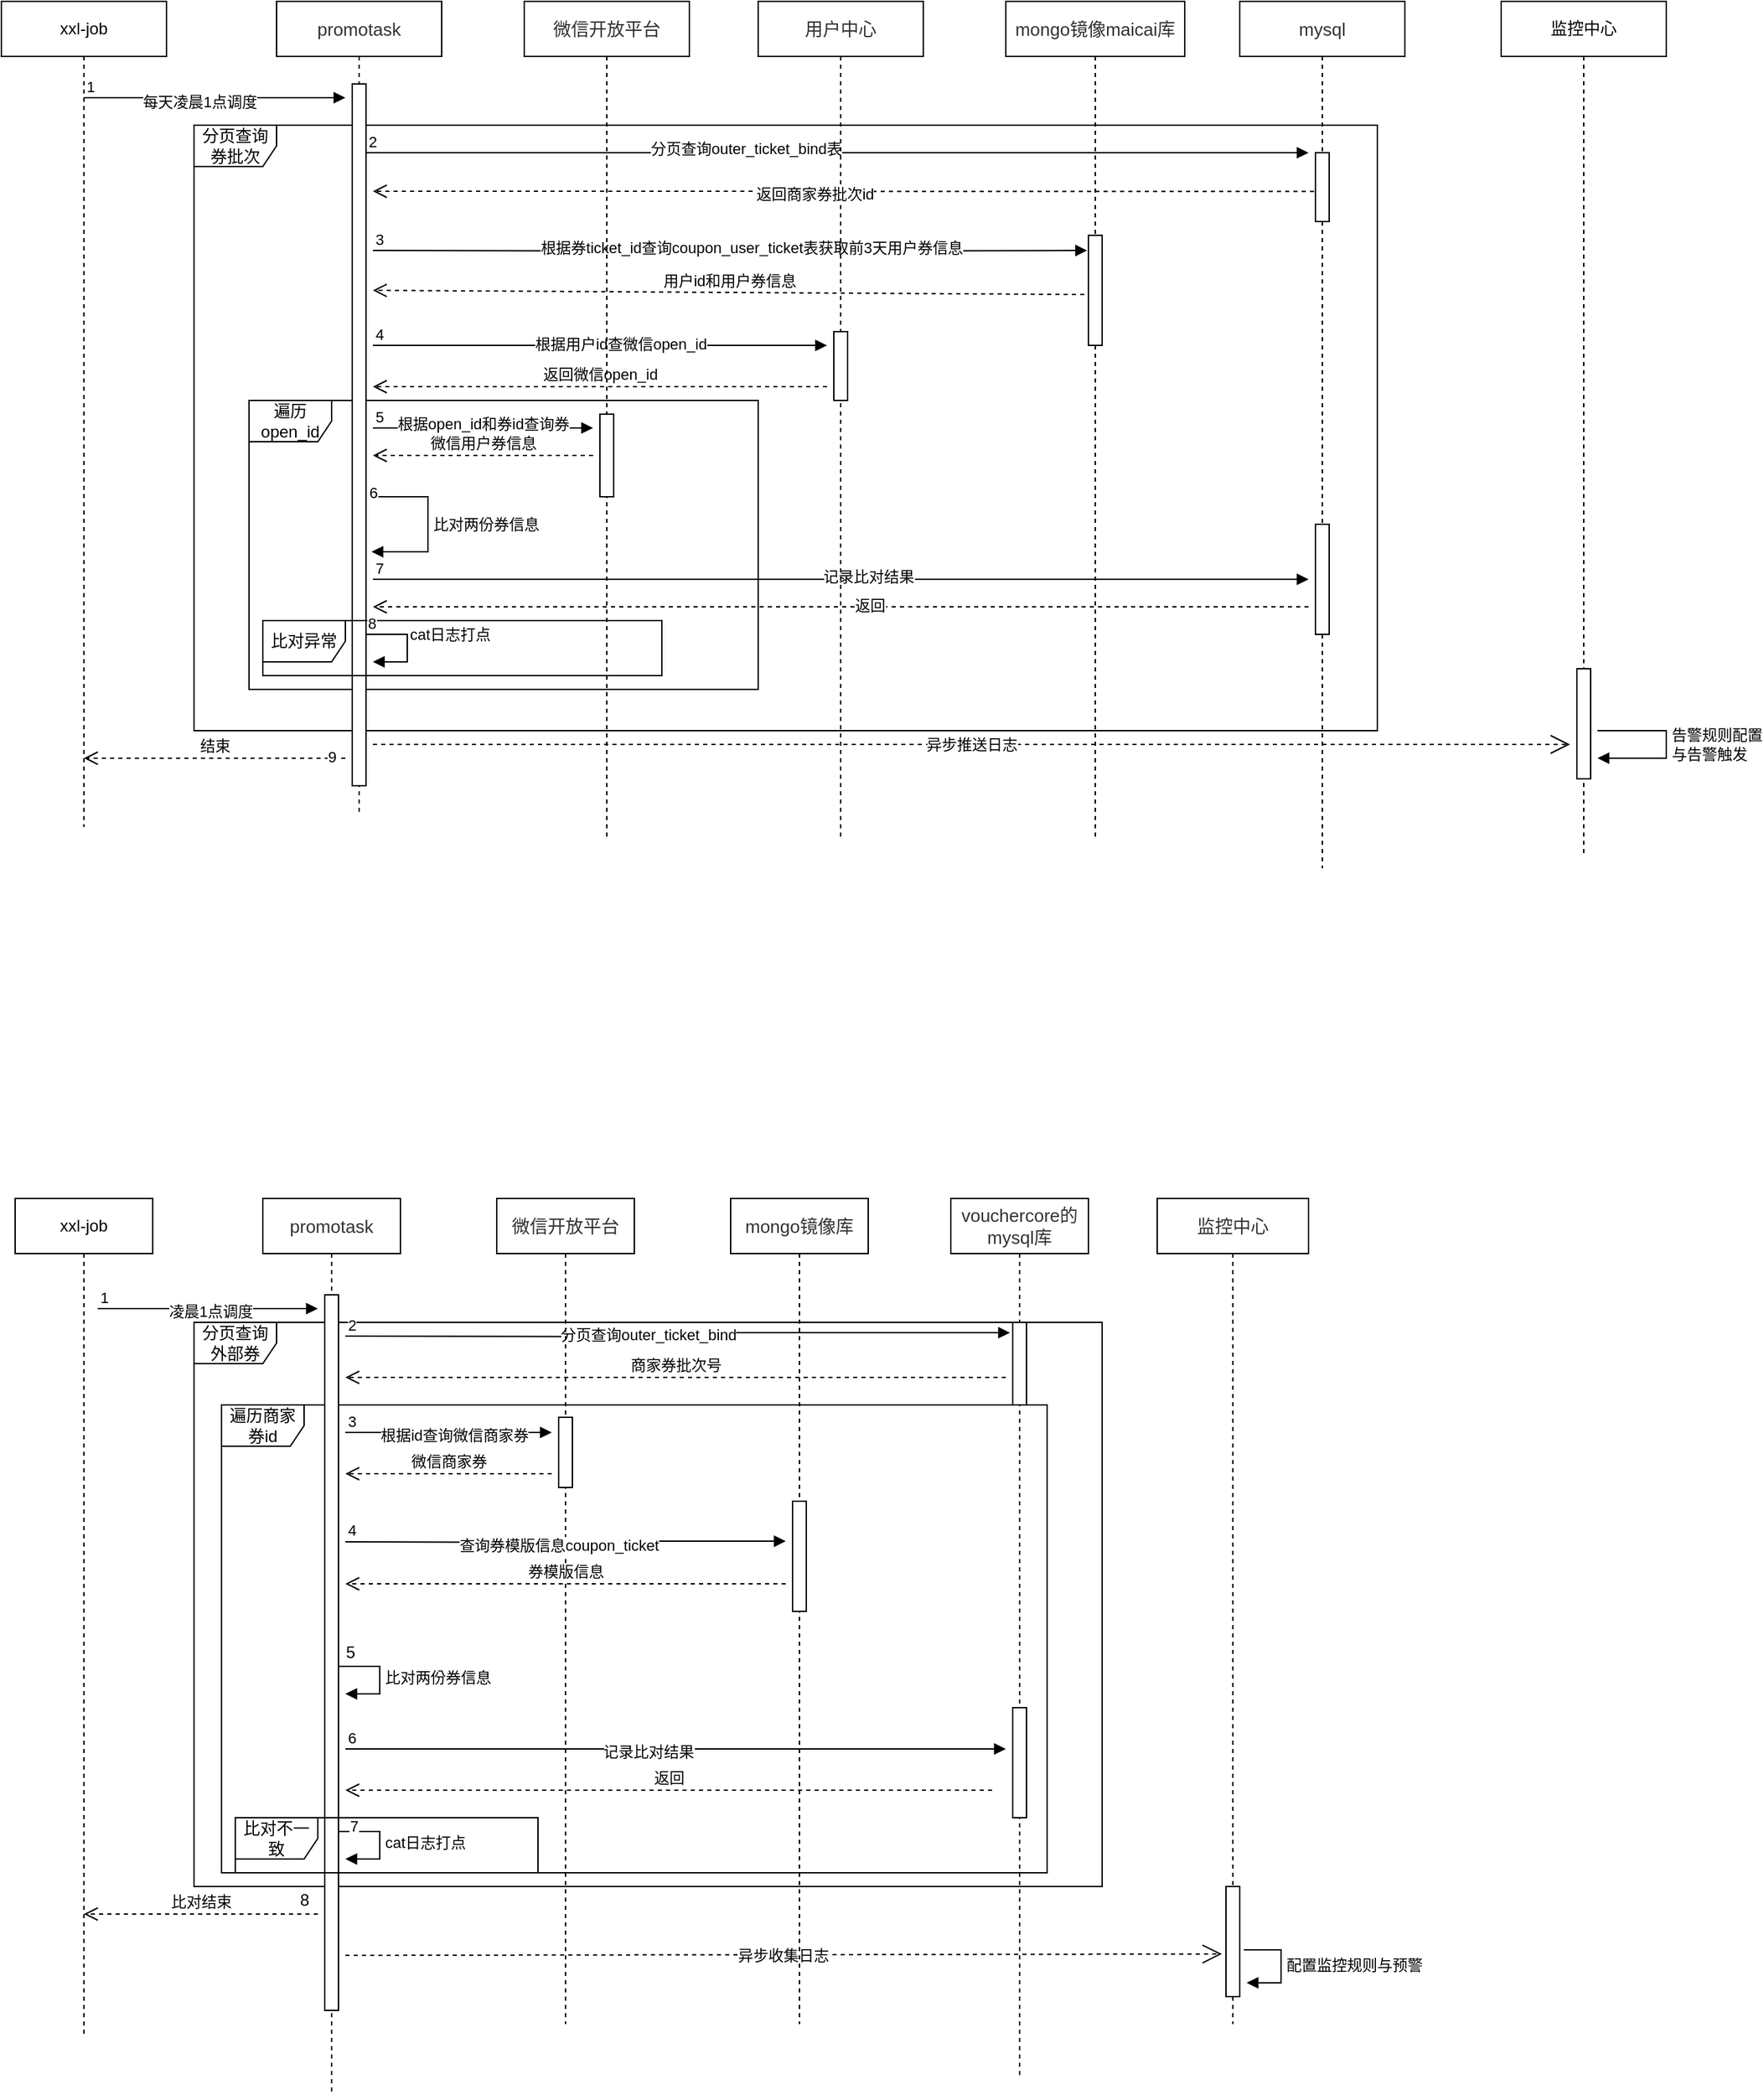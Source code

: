 <mxfile version="14.9.6" type="github"><diagram id="Lko1mJjZazZBHu9Fduh9" name="Page-1"><mxGraphModel dx="1129" dy="479" grid="1" gridSize="10" guides="1" tooltips="1" connect="1" arrows="1" fold="1" page="1" pageScale="1" pageWidth="827" pageHeight="1169" math="0" shadow="0"><root><mxCell id="0"/><mxCell id="1" parent="0"/><mxCell id="Q3sBBswvDzIRWrq1OGgR-147" value="分页查询外部券" style="shape=umlFrame;whiteSpace=wrap;html=1;" vertex="1" parent="1"><mxGeometry x="160" y="1020" width="660" height="410" as="geometry"/></mxCell><mxCell id="Q3sBBswvDzIRWrq1OGgR-148" value="遍历商家券id" style="shape=umlFrame;whiteSpace=wrap;html=1;" vertex="1" parent="1"><mxGeometry x="180" y="1080" width="600" height="340" as="geometry"/></mxCell><mxCell id="Q3sBBswvDzIRWrq1OGgR-82" value="分页查询券批次" style="shape=umlFrame;whiteSpace=wrap;html=1;" vertex="1" parent="1"><mxGeometry x="160" y="150" width="860" height="440" as="geometry"/></mxCell><mxCell id="Q3sBBswvDzIRWrq1OGgR-76" value="遍历open_id" style="shape=umlFrame;whiteSpace=wrap;html=1;" vertex="1" parent="1"><mxGeometry x="200" y="350" width="370" height="210" as="geometry"/></mxCell><mxCell id="Q3sBBswvDzIRWrq1OGgR-21" value="xxl-job" style="shape=umlLifeline;perimeter=lifelinePerimeter;whiteSpace=wrap;html=1;container=1;collapsible=0;recursiveResize=0;outlineConnect=0;" vertex="1" parent="1"><mxGeometry x="20" y="60" width="120" height="600" as="geometry"/></mxCell><mxCell id="Q3sBBswvDzIRWrq1OGgR-22" value="&lt;font color=&quot;#323232&quot;&gt;&lt;span style=&quot;font-size: 13px ; background-color: rgba(255 , 255 , 255 , 0.01)&quot;&gt;promotask&lt;/span&gt;&lt;/font&gt;" style="shape=umlLifeline;perimeter=lifelinePerimeter;whiteSpace=wrap;html=1;container=1;collapsible=0;recursiveResize=0;outlineConnect=0;" vertex="1" parent="1"><mxGeometry x="220" y="60" width="120" height="590" as="geometry"/></mxCell><mxCell id="Q3sBBswvDzIRWrq1OGgR-30" value="" style="html=1;points=[];perimeter=orthogonalPerimeter;" vertex="1" parent="Q3sBBswvDzIRWrq1OGgR-22"><mxGeometry x="55" y="60" width="10" height="510" as="geometry"/></mxCell><mxCell id="Q3sBBswvDzIRWrq1OGgR-35" value="" style="endArrow=block;endFill=1;html=1;align=left;verticalAlign=top;" edge="1" parent="Q3sBBswvDzIRWrq1OGgR-22"><mxGeometry x="-1" relative="1" as="geometry"><mxPoint x="65" y="110" as="sourcePoint"/><mxPoint x="750" y="110" as="targetPoint"/></mxGeometry></mxCell><mxCell id="Q3sBBswvDzIRWrq1OGgR-36" value="2" style="edgeLabel;resizable=0;html=1;align=left;verticalAlign=bottom;" connectable="0" vertex="1" parent="Q3sBBswvDzIRWrq1OGgR-35"><mxGeometry x="-1" relative="1" as="geometry"/></mxCell><mxCell id="Q3sBBswvDzIRWrq1OGgR-37" value="&lt;span style=&quot;font-size: 11px&quot;&gt;分页查询outer_ticket_bind表&lt;/span&gt;" style="edgeLabel;html=1;align=center;verticalAlign=middle;resizable=0;points=[];" vertex="1" connectable="0" parent="Q3sBBswvDzIRWrq1OGgR-35"><mxGeometry x="-0.194" y="3" relative="1" as="geometry"><mxPoint as="offset"/></mxGeometry></mxCell><mxCell id="Q3sBBswvDzIRWrq1OGgR-43" value="" style="endArrow=block;endFill=1;html=1;edgeStyle=orthogonalEdgeStyle;align=left;verticalAlign=top;entryX=-0.1;entryY=0.138;entryDx=0;entryDy=0;entryPerimeter=0;" edge="1" parent="Q3sBBswvDzIRWrq1OGgR-22" target="Q3sBBswvDzIRWrq1OGgR-41"><mxGeometry x="-1" relative="1" as="geometry"><mxPoint x="70" y="181" as="sourcePoint"/><mxPoint x="230" y="180" as="targetPoint"/></mxGeometry></mxCell><mxCell id="Q3sBBswvDzIRWrq1OGgR-44" value="3" style="edgeLabel;resizable=0;html=1;align=left;verticalAlign=bottom;" connectable="0" vertex="1" parent="Q3sBBswvDzIRWrq1OGgR-43"><mxGeometry x="-1" relative="1" as="geometry"/></mxCell><mxCell id="Q3sBBswvDzIRWrq1OGgR-45" value="根据券ticket_id查询coupon_user_ticket表获取前3天用户券信息" style="edgeLabel;html=1;align=center;verticalAlign=middle;resizable=0;points=[];" vertex="1" connectable="0" parent="Q3sBBswvDzIRWrq1OGgR-43"><mxGeometry x="0.06" y="2" relative="1" as="geometry"><mxPoint as="offset"/></mxGeometry></mxCell><mxCell id="Q3sBBswvDzIRWrq1OGgR-46" value="用户id和用户券信息" style="html=1;verticalAlign=bottom;endArrow=open;dashed=1;endSize=8;exitX=-0.3;exitY=0.538;exitDx=0;exitDy=0;exitPerimeter=0;" edge="1" parent="Q3sBBswvDzIRWrq1OGgR-22" source="Q3sBBswvDzIRWrq1OGgR-41"><mxGeometry relative="1" as="geometry"><mxPoint x="580" y="210" as="sourcePoint"/><mxPoint x="70" y="210" as="targetPoint"/></mxGeometry></mxCell><mxCell id="Q3sBBswvDzIRWrq1OGgR-48" value="" style="endArrow=block;endFill=1;html=1;edgeStyle=orthogonalEdgeStyle;align=left;verticalAlign=top;" edge="1" parent="Q3sBBswvDzIRWrq1OGgR-22"><mxGeometry x="-1" relative="1" as="geometry"><mxPoint x="70" y="250" as="sourcePoint"/><mxPoint x="400" y="250" as="targetPoint"/></mxGeometry></mxCell><mxCell id="Q3sBBswvDzIRWrq1OGgR-49" value="4" style="edgeLabel;resizable=0;html=1;align=left;verticalAlign=bottom;" connectable="0" vertex="1" parent="Q3sBBswvDzIRWrq1OGgR-48"><mxGeometry x="-1" relative="1" as="geometry"/></mxCell><mxCell id="Q3sBBswvDzIRWrq1OGgR-50" value="根据用户id查微信open_id" style="edgeLabel;html=1;align=center;verticalAlign=middle;resizable=0;points=[];" vertex="1" connectable="0" parent="Q3sBBswvDzIRWrq1OGgR-48"><mxGeometry x="0.091" y="1" relative="1" as="geometry"><mxPoint as="offset"/></mxGeometry></mxCell><mxCell id="Q3sBBswvDzIRWrq1OGgR-51" value="返回微信open_id" style="html=1;verticalAlign=bottom;endArrow=open;dashed=1;endSize=8;" edge="1" parent="Q3sBBswvDzIRWrq1OGgR-22"><mxGeometry relative="1" as="geometry"><mxPoint x="400" y="280" as="sourcePoint"/><mxPoint x="70" y="280" as="targetPoint"/></mxGeometry></mxCell><mxCell id="Q3sBBswvDzIRWrq1OGgR-54" value="" style="endArrow=block;endFill=1;html=1;edgeStyle=orthogonalEdgeStyle;align=left;verticalAlign=top;" edge="1" parent="Q3sBBswvDzIRWrq1OGgR-22"><mxGeometry x="-1" relative="1" as="geometry"><mxPoint x="70" y="310" as="sourcePoint"/><mxPoint x="230" y="310" as="targetPoint"/></mxGeometry></mxCell><mxCell id="Q3sBBswvDzIRWrq1OGgR-55" value="5" style="edgeLabel;resizable=0;html=1;align=left;verticalAlign=bottom;" connectable="0" vertex="1" parent="Q3sBBswvDzIRWrq1OGgR-54"><mxGeometry x="-1" relative="1" as="geometry"/></mxCell><mxCell id="Q3sBBswvDzIRWrq1OGgR-56" value="根据open_id和券id查询券" style="edgeLabel;html=1;align=center;verticalAlign=middle;resizable=0;points=[];" vertex="1" connectable="0" parent="Q3sBBswvDzIRWrq1OGgR-54"><mxGeometry y="3" relative="1" as="geometry"><mxPoint as="offset"/></mxGeometry></mxCell><mxCell id="Q3sBBswvDzIRWrq1OGgR-57" value="微信用户券信息" style="html=1;verticalAlign=bottom;endArrow=open;dashed=1;endSize=8;" edge="1" parent="Q3sBBswvDzIRWrq1OGgR-22"><mxGeometry relative="1" as="geometry"><mxPoint x="230" y="330" as="sourcePoint"/><mxPoint x="70" y="330" as="targetPoint"/></mxGeometry></mxCell><mxCell id="Q3sBBswvDzIRWrq1OGgR-154" value="" style="endArrow=block;endFill=1;html=1;edgeStyle=orthogonalEdgeStyle;align=left;verticalAlign=top;" edge="1" parent="Q3sBBswvDzIRWrq1OGgR-22"><mxGeometry x="-1" relative="1" as="geometry"><mxPoint x="70" y="420" as="sourcePoint"/><mxPoint x="750" y="420" as="targetPoint"/></mxGeometry></mxCell><mxCell id="Q3sBBswvDzIRWrq1OGgR-155" value="7" style="edgeLabel;resizable=0;html=1;align=left;verticalAlign=bottom;" connectable="0" vertex="1" parent="Q3sBBswvDzIRWrq1OGgR-154"><mxGeometry x="-1" relative="1" as="geometry"/></mxCell><mxCell id="Q3sBBswvDzIRWrq1OGgR-156" value="记录比对结果" style="edgeLabel;html=1;align=center;verticalAlign=middle;resizable=0;points=[];" vertex="1" connectable="0" parent="Q3sBBswvDzIRWrq1OGgR-154"><mxGeometry x="0.059" y="2" relative="1" as="geometry"><mxPoint as="offset"/></mxGeometry></mxCell><mxCell id="Q3sBBswvDzIRWrq1OGgR-157" value="" style="html=1;verticalAlign=bottom;endArrow=open;dashed=1;endSize=8;" edge="1" parent="Q3sBBswvDzIRWrq1OGgR-22"><mxGeometry x="0.25" y="-10" relative="1" as="geometry"><mxPoint x="750" y="440" as="sourcePoint"/><mxPoint x="70" y="440" as="targetPoint"/><mxPoint as="offset"/></mxGeometry></mxCell><mxCell id="Q3sBBswvDzIRWrq1OGgR-158" value="返回" style="edgeLabel;html=1;align=center;verticalAlign=middle;resizable=0;points=[];" vertex="1" connectable="0" parent="Q3sBBswvDzIRWrq1OGgR-157"><mxGeometry x="-0.062" y="-1" relative="1" as="geometry"><mxPoint as="offset"/></mxGeometry></mxCell><mxCell id="Q3sBBswvDzIRWrq1OGgR-23" value="&lt;span style=&quot;color: rgb(50 , 50 , 50) ; font-size: 13px ; background-color: rgba(255 , 255 , 255 , 0.01)&quot;&gt;用户中心&lt;/span&gt;" style="shape=umlLifeline;perimeter=lifelinePerimeter;whiteSpace=wrap;html=1;container=1;collapsible=0;recursiveResize=0;outlineConnect=0;" vertex="1" parent="1"><mxGeometry x="570" y="60" width="120" height="610" as="geometry"/></mxCell><mxCell id="Q3sBBswvDzIRWrq1OGgR-47" value="" style="html=1;points=[];perimeter=orthogonalPerimeter;" vertex="1" parent="Q3sBBswvDzIRWrq1OGgR-23"><mxGeometry x="55" y="240" width="10" height="50" as="geometry"/></mxCell><mxCell id="Q3sBBswvDzIRWrq1OGgR-26" value="&lt;span style=&quot;color: rgb(50 , 50 , 50) ; font-size: 13px ; background-color: rgba(255 , 255 , 255 , 0.01)&quot;&gt;微信开放平台&lt;/span&gt;" style="shape=umlLifeline;perimeter=lifelinePerimeter;whiteSpace=wrap;html=1;container=1;collapsible=0;recursiveResize=0;outlineConnect=0;" vertex="1" parent="1"><mxGeometry x="400" y="60" width="120" height="610" as="geometry"/></mxCell><mxCell id="Q3sBBswvDzIRWrq1OGgR-52" value="" style="html=1;points=[];perimeter=orthogonalPerimeter;" vertex="1" parent="Q3sBBswvDzIRWrq1OGgR-26"><mxGeometry x="55" y="300" width="10" height="60" as="geometry"/></mxCell><mxCell id="Q3sBBswvDzIRWrq1OGgR-27" value="&lt;span style=&quot;color: rgb(50 , 50 , 50) ; font-size: 13px ; background-color: rgba(255 , 255 , 255 , 0.01)&quot;&gt;mongo镜像maicai库&lt;/span&gt;" style="shape=umlLifeline;perimeter=lifelinePerimeter;whiteSpace=wrap;html=1;container=1;collapsible=0;recursiveResize=0;outlineConnect=0;" vertex="1" parent="1"><mxGeometry x="750" y="60" width="130" height="610" as="geometry"/></mxCell><mxCell id="Q3sBBswvDzIRWrq1OGgR-41" value="" style="html=1;points=[];perimeter=orthogonalPerimeter;" vertex="1" parent="Q3sBBswvDzIRWrq1OGgR-27"><mxGeometry x="60" y="170" width="10" height="80" as="geometry"/></mxCell><mxCell id="Q3sBBswvDzIRWrq1OGgR-28" value="&lt;span style=&quot;color: rgb(50 , 50 , 50) ; font-size: 13px ; background-color: rgba(255 , 255 , 255 , 0.01)&quot;&gt;mysql&lt;/span&gt;" style="shape=umlLifeline;perimeter=lifelinePerimeter;whiteSpace=wrap;html=1;container=1;collapsible=0;recursiveResize=0;outlineConnect=0;" vertex="1" parent="1"><mxGeometry x="920" y="60" width="120" height="630" as="geometry"/></mxCell><mxCell id="Q3sBBswvDzIRWrq1OGgR-31" value="" style="endArrow=block;endFill=1;html=1;align=left;verticalAlign=top;exitX=1.5;exitY=0.238;exitDx=0;exitDy=0;exitPerimeter=0;" edge="1" parent="1"><mxGeometry x="-1" relative="1" as="geometry"><mxPoint x="80" y="130.0" as="sourcePoint"/><mxPoint x="270" y="130" as="targetPoint"/></mxGeometry></mxCell><mxCell id="Q3sBBswvDzIRWrq1OGgR-32" value="1" style="edgeLabel;resizable=0;html=1;align=left;verticalAlign=bottom;" connectable="0" vertex="1" parent="Q3sBBswvDzIRWrq1OGgR-31"><mxGeometry x="-1" relative="1" as="geometry"/></mxCell><mxCell id="Q3sBBswvDzIRWrq1OGgR-33" value="每天凌晨1点调度" style="edgeLabel;html=1;align=center;verticalAlign=middle;resizable=0;points=[];" vertex="1" connectable="0" parent="Q3sBBswvDzIRWrq1OGgR-31"><mxGeometry x="-0.122" y="-3" relative="1" as="geometry"><mxPoint as="offset"/></mxGeometry></mxCell><mxCell id="Q3sBBswvDzIRWrq1OGgR-34" value="" style="html=1;points=[];perimeter=orthogonalPerimeter;" vertex="1" parent="1"><mxGeometry x="975" y="170" width="10" height="50" as="geometry"/></mxCell><mxCell id="Q3sBBswvDzIRWrq1OGgR-39" value="" style="html=1;verticalAlign=bottom;endArrow=open;dashed=1;endSize=8;exitX=-0.1;exitY=0.563;exitDx=0;exitDy=0;exitPerimeter=0;" edge="1" parent="1" source="Q3sBBswvDzIRWrq1OGgR-34"><mxGeometry relative="1" as="geometry"><mxPoint x="960" y="210" as="sourcePoint"/><mxPoint x="290" y="198" as="targetPoint"/></mxGeometry></mxCell><mxCell id="Q3sBBswvDzIRWrq1OGgR-40" value="&lt;span style=&quot;font-size: 11px&quot;&gt;返回商家券批次id&lt;/span&gt;" style="edgeLabel;html=1;align=center;verticalAlign=middle;resizable=0;points=[];" vertex="1" connectable="0" parent="Q3sBBswvDzIRWrq1OGgR-39"><mxGeometry x="0.063" y="2" relative="1" as="geometry"><mxPoint as="offset"/></mxGeometry></mxCell><mxCell id="Q3sBBswvDzIRWrq1OGgR-60" value="比对两份券信息" style="edgeStyle=orthogonalEdgeStyle;html=1;align=left;spacingLeft=2;endArrow=block;rounded=0;" edge="1" parent="1"><mxGeometry relative="1" as="geometry"><mxPoint x="289" y="420" as="sourcePoint"/><Array as="points"><mxPoint x="289" y="420"/><mxPoint x="330" y="420"/><mxPoint x="330" y="460"/></Array><mxPoint x="289" y="460" as="targetPoint"/></mxGeometry></mxCell><mxCell id="Q3sBBswvDzIRWrq1OGgR-73" value="6" style="edgeLabel;html=1;align=center;verticalAlign=middle;resizable=0;points=[];" vertex="1" connectable="0" parent="Q3sBBswvDzIRWrq1OGgR-60"><mxGeometry x="-0.984" y="3" relative="1" as="geometry"><mxPoint as="offset"/></mxGeometry></mxCell><mxCell id="Q3sBBswvDzIRWrq1OGgR-83" value="结束" style="html=1;verticalAlign=bottom;endArrow=open;dashed=1;endSize=8;" edge="1" parent="1" target="Q3sBBswvDzIRWrq1OGgR-21"><mxGeometry relative="1" as="geometry"><mxPoint x="270" y="610" as="sourcePoint"/><mxPoint x="90" y="570" as="targetPoint"/></mxGeometry></mxCell><mxCell id="Q3sBBswvDzIRWrq1OGgR-88" value="9" style="edgeLabel;html=1;align=center;verticalAlign=middle;resizable=0;points=[];" vertex="1" connectable="0" parent="Q3sBBswvDzIRWrq1OGgR-83"><mxGeometry x="-0.889" y="-1" relative="1" as="geometry"><mxPoint as="offset"/></mxGeometry></mxCell><mxCell id="Q3sBBswvDzIRWrq1OGgR-89" value="比对异常" style="shape=umlFrame;whiteSpace=wrap;html=1;" vertex="1" parent="1"><mxGeometry x="210" y="510" width="290" height="40" as="geometry"/></mxCell><mxCell id="Q3sBBswvDzIRWrq1OGgR-95" value="cat日志打点" style="edgeStyle=orthogonalEdgeStyle;html=1;align=left;spacingLeft=2;endArrow=block;rounded=0;entryX=1;entryY=0;" edge="1" parent="1"><mxGeometry relative="1" as="geometry"><mxPoint x="285" y="500" as="sourcePoint"/><Array as="points"><mxPoint x="315" y="520"/></Array><mxPoint x="290" y="540" as="targetPoint"/></mxGeometry></mxCell><mxCell id="Q3sBBswvDzIRWrq1OGgR-159" value="8" style="edgeLabel;html=1;align=center;verticalAlign=middle;resizable=0;points=[];" vertex="1" connectable="0" parent="Q3sBBswvDzIRWrq1OGgR-95"><mxGeometry x="-0.747" y="4" relative="1" as="geometry"><mxPoint as="offset"/></mxGeometry></mxCell><mxCell id="Q3sBBswvDzIRWrq1OGgR-96" value="监控中心" style="shape=umlLifeline;perimeter=lifelinePerimeter;whiteSpace=wrap;html=1;container=1;collapsible=0;recursiveResize=0;outlineConnect=0;" vertex="1" parent="1"><mxGeometry x="1110" y="60" width="120" height="620" as="geometry"/></mxCell><mxCell id="Q3sBBswvDzIRWrq1OGgR-98" value="" style="html=1;points=[];perimeter=orthogonalPerimeter;" vertex="1" parent="Q3sBBswvDzIRWrq1OGgR-96"><mxGeometry x="55" y="485" width="10" height="80" as="geometry"/></mxCell><mxCell id="Q3sBBswvDzIRWrq1OGgR-100" value="告警规则配置&lt;br&gt;与告警触发" style="edgeStyle=orthogonalEdgeStyle;html=1;align=left;spacingLeft=2;endArrow=block;rounded=0;" edge="1" parent="Q3sBBswvDzIRWrq1OGgR-96"><mxGeometry relative="1" as="geometry"><mxPoint x="70" y="530" as="sourcePoint"/><Array as="points"><mxPoint x="120" y="530"/><mxPoint x="120" y="550"/></Array><mxPoint x="70" y="550" as="targetPoint"/></mxGeometry></mxCell><mxCell id="Q3sBBswvDzIRWrq1OGgR-101" value="xxl-job" style="shape=umlLifeline;perimeter=lifelinePerimeter;whiteSpace=wrap;html=1;container=1;collapsible=0;recursiveResize=0;outlineConnect=0;" vertex="1" parent="1"><mxGeometry x="30" y="930" width="100" height="610" as="geometry"/></mxCell><mxCell id="Q3sBBswvDzIRWrq1OGgR-112" value="" style="endArrow=block;endFill=1;html=1;edgeStyle=orthogonalEdgeStyle;align=left;verticalAlign=top;" edge="1" parent="Q3sBBswvDzIRWrq1OGgR-101"><mxGeometry x="-1" relative="1" as="geometry"><mxPoint x="60" y="80" as="sourcePoint"/><mxPoint x="220" y="80" as="targetPoint"/></mxGeometry></mxCell><mxCell id="Q3sBBswvDzIRWrq1OGgR-113" value="1" style="edgeLabel;resizable=0;html=1;align=left;verticalAlign=bottom;" connectable="0" vertex="1" parent="Q3sBBswvDzIRWrq1OGgR-112"><mxGeometry x="-1" relative="1" as="geometry"/></mxCell><mxCell id="Q3sBBswvDzIRWrq1OGgR-114" value="凌晨1点调度" style="edgeLabel;html=1;align=center;verticalAlign=middle;resizable=0;points=[];" vertex="1" connectable="0" parent="Q3sBBswvDzIRWrq1OGgR-112"><mxGeometry x="0.025" y="-2" relative="1" as="geometry"><mxPoint as="offset"/></mxGeometry></mxCell><mxCell id="Q3sBBswvDzIRWrq1OGgR-102" value="&lt;span style=&quot;color: rgb(50 , 50 , 50) ; font-size: 13px ; background-color: rgba(255 , 255 , 255 , 0.01)&quot;&gt;promotask&lt;/span&gt;" style="shape=umlLifeline;perimeter=lifelinePerimeter;whiteSpace=wrap;html=1;container=1;collapsible=0;recursiveResize=0;outlineConnect=0;" vertex="1" parent="1"><mxGeometry x="210" y="930" width="100" height="650" as="geometry"/></mxCell><mxCell id="Q3sBBswvDzIRWrq1OGgR-115" value="" style="html=1;points=[];perimeter=orthogonalPerimeter;" vertex="1" parent="Q3sBBswvDzIRWrq1OGgR-102"><mxGeometry x="45" y="70" width="10" height="520" as="geometry"/></mxCell><mxCell id="Q3sBBswvDzIRWrq1OGgR-117" value="" style="endArrow=block;endFill=1;html=1;edgeStyle=orthogonalEdgeStyle;align=left;verticalAlign=top;entryX=-0.2;entryY=0.125;entryDx=0;entryDy=0;entryPerimeter=0;" edge="1" parent="Q3sBBswvDzIRWrq1OGgR-102" target="Q3sBBswvDzIRWrq1OGgR-116"><mxGeometry x="-1" relative="1" as="geometry"><mxPoint x="60" y="100" as="sourcePoint"/><mxPoint x="220" y="100" as="targetPoint"/></mxGeometry></mxCell><mxCell id="Q3sBBswvDzIRWrq1OGgR-118" value="2" style="edgeLabel;resizable=0;html=1;align=left;verticalAlign=bottom;" connectable="0" vertex="1" parent="Q3sBBswvDzIRWrq1OGgR-117"><mxGeometry x="-1" relative="1" as="geometry"/></mxCell><mxCell id="Q3sBBswvDzIRWrq1OGgR-120" value="分页查询outer_ticket_bind" style="edgeLabel;html=1;align=center;verticalAlign=middle;resizable=0;points=[];" vertex="1" connectable="0" parent="Q3sBBswvDzIRWrq1OGgR-117"><mxGeometry x="-0.096" y="2" relative="1" as="geometry"><mxPoint as="offset"/></mxGeometry></mxCell><mxCell id="Q3sBBswvDzIRWrq1OGgR-134" value="比对两份券信息" style="edgeStyle=orthogonalEdgeStyle;html=1;align=left;spacingLeft=2;endArrow=block;rounded=0;entryX=1;entryY=0;" edge="1" parent="Q3sBBswvDzIRWrq1OGgR-102"><mxGeometry relative="1" as="geometry"><mxPoint x="55" y="340" as="sourcePoint"/><Array as="points"><mxPoint x="85" y="340"/></Array><mxPoint x="60" y="360" as="targetPoint"/></mxGeometry></mxCell><mxCell id="Q3sBBswvDzIRWrq1OGgR-136" value="" style="endArrow=block;endFill=1;html=1;edgeStyle=orthogonalEdgeStyle;align=left;verticalAlign=top;" edge="1" parent="Q3sBBswvDzIRWrq1OGgR-102"><mxGeometry x="-1" relative="1" as="geometry"><mxPoint x="60" y="400" as="sourcePoint"/><mxPoint x="540" y="400" as="targetPoint"/></mxGeometry></mxCell><mxCell id="Q3sBBswvDzIRWrq1OGgR-137" value="6" style="edgeLabel;resizable=0;html=1;align=left;verticalAlign=bottom;" connectable="0" vertex="1" parent="Q3sBBswvDzIRWrq1OGgR-136"><mxGeometry x="-1" relative="1" as="geometry"/></mxCell><mxCell id="Q3sBBswvDzIRWrq1OGgR-138" value="记录比对结果" style="edgeLabel;html=1;align=center;verticalAlign=middle;resizable=0;points=[];" vertex="1" connectable="0" parent="Q3sBBswvDzIRWrq1OGgR-136"><mxGeometry x="-0.083" y="-2" relative="1" as="geometry"><mxPoint as="offset"/></mxGeometry></mxCell><mxCell id="Q3sBBswvDzIRWrq1OGgR-139" value="返回" style="html=1;verticalAlign=bottom;endArrow=open;dashed=1;endSize=8;" edge="1" parent="Q3sBBswvDzIRWrq1OGgR-102"><mxGeometry relative="1" as="geometry"><mxPoint x="530" y="430" as="sourcePoint"/><mxPoint x="60" y="430" as="targetPoint"/></mxGeometry></mxCell><mxCell id="Q3sBBswvDzIRWrq1OGgR-141" value="cat日志打点" style="edgeStyle=orthogonalEdgeStyle;html=1;align=left;spacingLeft=2;endArrow=block;rounded=0;entryX=1;entryY=0;" edge="1" parent="Q3sBBswvDzIRWrq1OGgR-102"><mxGeometry relative="1" as="geometry"><mxPoint x="55" y="460" as="sourcePoint"/><Array as="points"><mxPoint x="85" y="460"/></Array><mxPoint x="60" y="480" as="targetPoint"/></mxGeometry></mxCell><mxCell id="Q3sBBswvDzIRWrq1OGgR-151" value="7" style="edgeLabel;html=1;align=center;verticalAlign=middle;resizable=0;points=[];" vertex="1" connectable="0" parent="Q3sBBswvDzIRWrq1OGgR-141"><mxGeometry x="-0.707" y="4" relative="1" as="geometry"><mxPoint as="offset"/></mxGeometry></mxCell><mxCell id="Q3sBBswvDzIRWrq1OGgR-162" value="异步收集日志" style="endArrow=open;endSize=12;dashed=1;html=1;entryX=-0.3;entryY=0.613;entryDx=0;entryDy=0;entryPerimeter=0;" edge="1" parent="Q3sBBswvDzIRWrq1OGgR-102" target="Q3sBBswvDzIRWrq1OGgR-142"><mxGeometry width="160" relative="1" as="geometry"><mxPoint x="60" y="550" as="sourcePoint"/><mxPoint x="690" y="550" as="targetPoint"/></mxGeometry></mxCell><mxCell id="Q3sBBswvDzIRWrq1OGgR-105" value="&lt;font color=&quot;#323232&quot;&gt;&lt;span style=&quot;font-size: 13px ; background-color: rgba(255 , 255 , 255 , 0.01)&quot;&gt;微信开放平台&lt;/span&gt;&lt;/font&gt;" style="shape=umlLifeline;perimeter=lifelinePerimeter;whiteSpace=wrap;html=1;container=1;collapsible=0;recursiveResize=0;outlineConnect=0;" vertex="1" parent="1"><mxGeometry x="380" y="930" width="100" height="600" as="geometry"/></mxCell><mxCell id="Q3sBBswvDzIRWrq1OGgR-122" value="" style="html=1;points=[];perimeter=orthogonalPerimeter;" vertex="1" parent="Q3sBBswvDzIRWrq1OGgR-105"><mxGeometry x="45" y="159" width="10" height="51" as="geometry"/></mxCell><mxCell id="Q3sBBswvDzIRWrq1OGgR-108" value="&lt;font color=&quot;#323232&quot;&gt;&lt;span style=&quot;font-size: 13px ; background-color: rgba(255 , 255 , 255 , 0.01)&quot;&gt;mongo镜像库&lt;/span&gt;&lt;/font&gt;" style="shape=umlLifeline;perimeter=lifelinePerimeter;whiteSpace=wrap;html=1;container=1;collapsible=0;recursiveResize=0;outlineConnect=0;" vertex="1" parent="1"><mxGeometry x="550" y="930" width="100" height="600" as="geometry"/></mxCell><mxCell id="Q3sBBswvDzIRWrq1OGgR-128" value="" style="html=1;points=[];perimeter=orthogonalPerimeter;" vertex="1" parent="Q3sBBswvDzIRWrq1OGgR-108"><mxGeometry x="45" y="220" width="10" height="80" as="geometry"/></mxCell><mxCell id="Q3sBBswvDzIRWrq1OGgR-109" value="&lt;font color=&quot;#323232&quot;&gt;&lt;span style=&quot;font-size: 13px ; background-color: rgba(255 , 255 , 255 , 0.01)&quot;&gt;vouchercore的mysql库&lt;/span&gt;&lt;/font&gt;" style="shape=umlLifeline;perimeter=lifelinePerimeter;whiteSpace=wrap;html=1;container=1;collapsible=0;recursiveResize=0;outlineConnect=0;" vertex="1" parent="1"><mxGeometry x="710" y="930" width="100" height="640" as="geometry"/></mxCell><mxCell id="Q3sBBswvDzIRWrq1OGgR-135" value="" style="html=1;points=[];perimeter=orthogonalPerimeter;" vertex="1" parent="Q3sBBswvDzIRWrq1OGgR-109"><mxGeometry x="45" y="370" width="10" height="80" as="geometry"/></mxCell><mxCell id="Q3sBBswvDzIRWrq1OGgR-110" value="&lt;font color=&quot;#323232&quot;&gt;&lt;span style=&quot;font-size: 13px ; background-color: rgba(255 , 255 , 255 , 0.01)&quot;&gt;监控中心&lt;/span&gt;&lt;/font&gt;" style="shape=umlLifeline;perimeter=lifelinePerimeter;whiteSpace=wrap;html=1;container=1;collapsible=0;recursiveResize=0;outlineConnect=0;" vertex="1" parent="1"><mxGeometry x="860" y="930" width="110" height="600" as="geometry"/></mxCell><mxCell id="Q3sBBswvDzIRWrq1OGgR-142" value="" style="html=1;points=[];perimeter=orthogonalPerimeter;" vertex="1" parent="Q3sBBswvDzIRWrq1OGgR-110"><mxGeometry x="50" y="500" width="10" height="80" as="geometry"/></mxCell><mxCell id="Q3sBBswvDzIRWrq1OGgR-145" value="配置监控规则与预警" style="edgeStyle=orthogonalEdgeStyle;html=1;align=left;spacingLeft=2;endArrow=block;rounded=0;exitX=1.3;exitY=0.575;exitDx=0;exitDy=0;exitPerimeter=0;" edge="1" parent="Q3sBBswvDzIRWrq1OGgR-110" source="Q3sBBswvDzIRWrq1OGgR-142"><mxGeometry relative="1" as="geometry"><mxPoint x="60" y="530" as="sourcePoint"/><Array as="points"><mxPoint x="90" y="546"/><mxPoint x="90" y="570"/></Array><mxPoint x="65" y="570" as="targetPoint"/></mxGeometry></mxCell><mxCell id="Q3sBBswvDzIRWrq1OGgR-116" value="" style="html=1;points=[];perimeter=orthogonalPerimeter;" vertex="1" parent="1"><mxGeometry x="755" y="1020" width="10" height="60" as="geometry"/></mxCell><mxCell id="Q3sBBswvDzIRWrq1OGgR-121" value="商家券批次号" style="html=1;verticalAlign=bottom;endArrow=open;dashed=1;endSize=8;" edge="1" parent="1"><mxGeometry relative="1" as="geometry"><mxPoint x="750" y="1060" as="sourcePoint"/><mxPoint x="270" y="1060" as="targetPoint"/><Array as="points"/></mxGeometry></mxCell><mxCell id="Q3sBBswvDzIRWrq1OGgR-123" value="" style="endArrow=block;endFill=1;html=1;edgeStyle=orthogonalEdgeStyle;align=left;verticalAlign=top;" edge="1" parent="1"><mxGeometry x="-1" relative="1" as="geometry"><mxPoint x="270" y="1100" as="sourcePoint"/><mxPoint x="420" y="1100" as="targetPoint"/><Array as="points"><mxPoint x="380" y="1100"/><mxPoint x="380" y="1100"/></Array></mxGeometry></mxCell><mxCell id="Q3sBBswvDzIRWrq1OGgR-124" value="3" style="edgeLabel;resizable=0;html=1;align=left;verticalAlign=bottom;" connectable="0" vertex="1" parent="Q3sBBswvDzIRWrq1OGgR-123"><mxGeometry x="-1" relative="1" as="geometry"/></mxCell><mxCell id="Q3sBBswvDzIRWrq1OGgR-125" value="根据id查询微信商家券" style="edgeLabel;html=1;align=center;verticalAlign=middle;resizable=0;points=[];" vertex="1" connectable="0" parent="Q3sBBswvDzIRWrq1OGgR-123"><mxGeometry x="0.067" y="-2" relative="1" as="geometry"><mxPoint x="-1" as="offset"/></mxGeometry></mxCell><mxCell id="Q3sBBswvDzIRWrq1OGgR-127" value="微信商家券" style="html=1;verticalAlign=bottom;endArrow=open;dashed=1;endSize=8;" edge="1" parent="1"><mxGeometry relative="1" as="geometry"><mxPoint x="420" y="1130" as="sourcePoint"/><mxPoint x="270" y="1130" as="targetPoint"/></mxGeometry></mxCell><mxCell id="Q3sBBswvDzIRWrq1OGgR-129" value="" style="endArrow=block;endFill=1;html=1;edgeStyle=orthogonalEdgeStyle;align=left;verticalAlign=top;entryX=-0.5;entryY=0.363;entryDx=0;entryDy=0;entryPerimeter=0;" edge="1" parent="1" target="Q3sBBswvDzIRWrq1OGgR-128"><mxGeometry x="-1" relative="1" as="geometry"><mxPoint x="270" y="1179.5" as="sourcePoint"/><mxPoint x="430" y="1179.5" as="targetPoint"/></mxGeometry></mxCell><mxCell id="Q3sBBswvDzIRWrq1OGgR-130" value="4" style="edgeLabel;resizable=0;html=1;align=left;verticalAlign=bottom;" connectable="0" vertex="1" parent="Q3sBBswvDzIRWrq1OGgR-129"><mxGeometry x="-1" relative="1" as="geometry"/></mxCell><mxCell id="Q3sBBswvDzIRWrq1OGgR-131" value="查询券模版信息coupon_ticket" style="edgeLabel;html=1;align=center;verticalAlign=middle;resizable=0;points=[];" vertex="1" connectable="0" parent="Q3sBBswvDzIRWrq1OGgR-129"><mxGeometry x="-0.033" y="-1" relative="1" as="geometry"><mxPoint y="1" as="offset"/></mxGeometry></mxCell><mxCell id="Q3sBBswvDzIRWrq1OGgR-132" value="券模版信息" style="html=1;verticalAlign=bottom;endArrow=open;dashed=1;endSize=8;" edge="1" parent="1"><mxGeometry relative="1" as="geometry"><mxPoint x="590" y="1210" as="sourcePoint"/><mxPoint x="270" y="1210" as="targetPoint"/></mxGeometry></mxCell><mxCell id="Q3sBBswvDzIRWrq1OGgR-146" value="&amp;nbsp; 5" style="text;html=1;align=center;verticalAlign=middle;resizable=0;points=[];autosize=1;strokeColor=none;" vertex="1" parent="1"><mxGeometry x="255" y="1250" width="30" height="20" as="geometry"/></mxCell><mxCell id="Q3sBBswvDzIRWrq1OGgR-150" value="比对结束" style="html=1;verticalAlign=bottom;endArrow=open;dashed=1;endSize=8;" edge="1" parent="1"><mxGeometry relative="1" as="geometry"><mxPoint x="250" y="1450" as="sourcePoint"/><mxPoint x="80" y="1450" as="targetPoint"/></mxGeometry></mxCell><mxCell id="Q3sBBswvDzIRWrq1OGgR-153" value="" style="html=1;points=[];perimeter=orthogonalPerimeter;" vertex="1" parent="1"><mxGeometry x="975" y="440" width="10" height="80" as="geometry"/></mxCell><mxCell id="Q3sBBswvDzIRWrq1OGgR-161" value="8" style="text;html=1;align=center;verticalAlign=middle;resizable=0;points=[];autosize=1;strokeColor=none;" vertex="1" parent="1"><mxGeometry x="230" y="1430" width="20" height="20" as="geometry"/></mxCell><mxCell id="Q3sBBswvDzIRWrq1OGgR-97" value="异步推送日志" style="endArrow=open;endSize=12;dashed=1;html=1;" edge="1" parent="1"><mxGeometry width="160" relative="1" as="geometry"><mxPoint x="290" y="600" as="sourcePoint"/><mxPoint x="1160" y="600" as="targetPoint"/></mxGeometry></mxCell><mxCell id="Q3sBBswvDzIRWrq1OGgR-164" value="比对不一致" style="shape=umlFrame;whiteSpace=wrap;html=1;strokeColor=#000000;fillColor=#FFFFFF;" vertex="1" parent="1"><mxGeometry x="190" y="1380" width="220" height="40" as="geometry"/></mxCell></root></mxGraphModel></diagram></mxfile>
